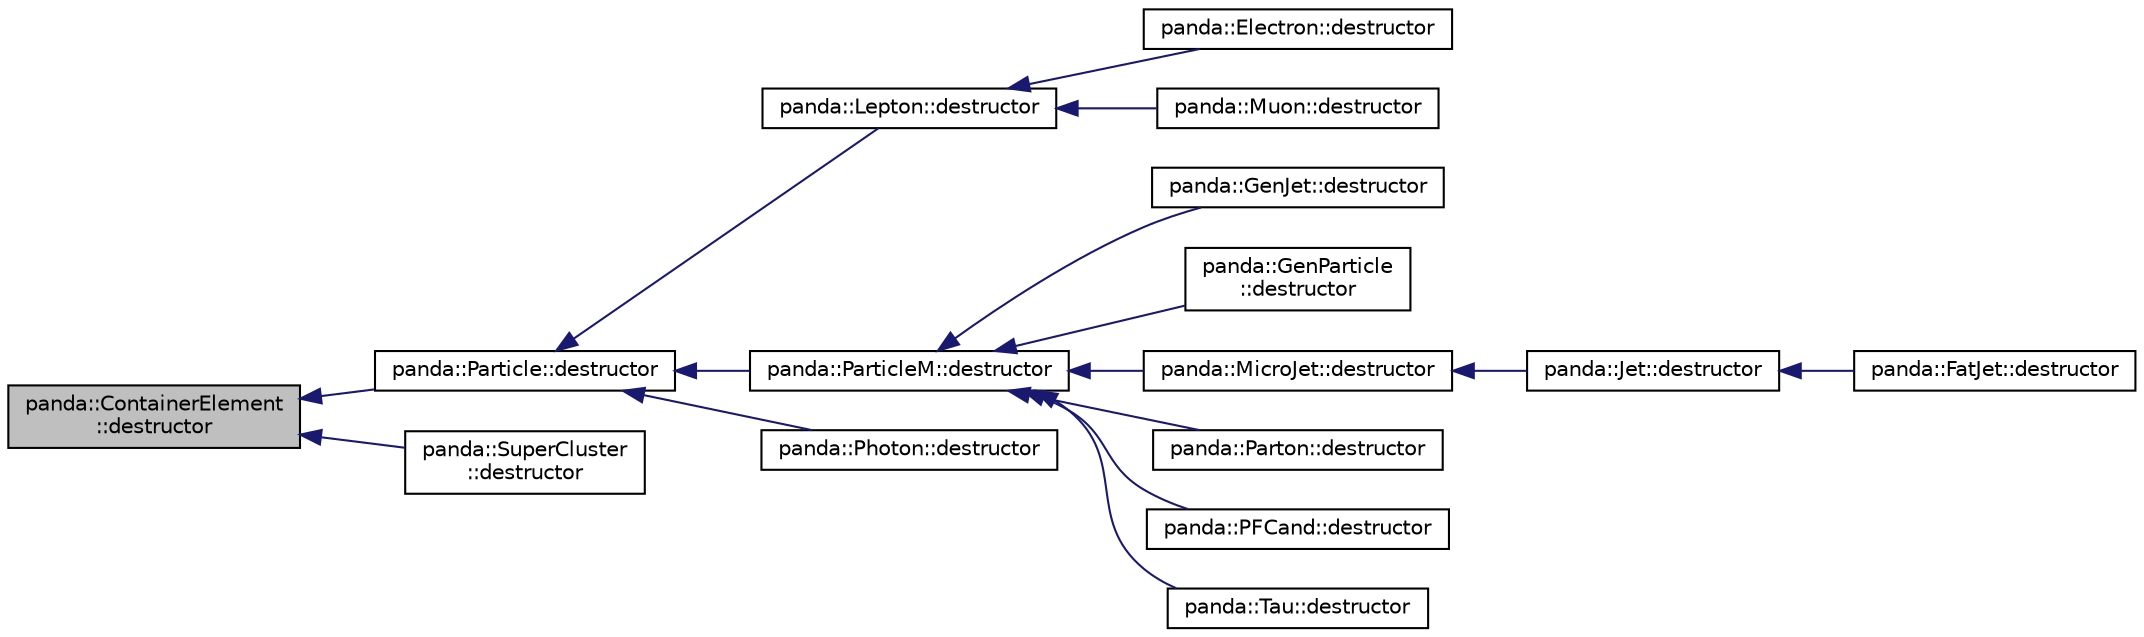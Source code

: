 digraph "panda::ContainerElement::destructor"
{
 // INTERACTIVE_SVG=YES
  edge [fontname="Helvetica",fontsize="10",labelfontname="Helvetica",labelfontsize="10"];
  node [fontname="Helvetica",fontsize="10",shape=record];
  rankdir="LR";
  Node1 [label="panda::ContainerElement\l::destructor",height=0.2,width=0.4,color="black", fillcolor="grey75", style="filled" fontcolor="black"];
  Node1 -> Node2 [dir="back",color="midnightblue",fontsize="10",style="solid"];
  Node2 [label="panda::Particle::destructor",height=0.2,width=0.4,color="black", fillcolor="white", style="filled",URL="$classpanda_1_1Particle.html#ad1a5f606b804ac2ec5d7e391aba6bda6",tooltip="Destructor implementation. "];
  Node2 -> Node3 [dir="back",color="midnightblue",fontsize="10",style="solid"];
  Node3 [label="panda::Lepton::destructor",height=0.2,width=0.4,color="black", fillcolor="white", style="filled",URL="$classpanda_1_1Lepton.html#af8bb4d531bdddbf51f479f7eb0dae175",tooltip="Destructor implementation. "];
  Node3 -> Node4 [dir="back",color="midnightblue",fontsize="10",style="solid"];
  Node4 [label="panda::Electron::destructor",height=0.2,width=0.4,color="black", fillcolor="white", style="filled",URL="$classpanda_1_1Electron.html#a9e9a34d904d5cc02ab895e73cdaf6d7f",tooltip="Destructor implementation. "];
  Node3 -> Node5 [dir="back",color="midnightblue",fontsize="10",style="solid"];
  Node5 [label="panda::Muon::destructor",height=0.2,width=0.4,color="black", fillcolor="white", style="filled",URL="$classpanda_1_1Muon.html#aa982002bedb53cacab127270c53e54e8",tooltip="Destructor implementation. "];
  Node2 -> Node6 [dir="back",color="midnightblue",fontsize="10",style="solid"];
  Node6 [label="panda::ParticleM::destructor",height=0.2,width=0.4,color="black", fillcolor="white", style="filled",URL="$classpanda_1_1ParticleM.html#abef15d28e6e33ee92c0b318bd41af2ca",tooltip="Destructor implementation. "];
  Node6 -> Node7 [dir="back",color="midnightblue",fontsize="10",style="solid"];
  Node7 [label="panda::GenJet::destructor",height=0.2,width=0.4,color="black", fillcolor="white", style="filled",URL="$classpanda_1_1GenJet.html#a4a10379464d97681df56ba78c59d9ec9",tooltip="Destructor implementation. "];
  Node6 -> Node8 [dir="back",color="midnightblue",fontsize="10",style="solid"];
  Node8 [label="panda::GenParticle\l::destructor",height=0.2,width=0.4,color="black", fillcolor="white", style="filled",URL="$classpanda_1_1GenParticle.html#a3741159cb9918fc4a7bf714995d72469",tooltip="Destructor implementation. "];
  Node6 -> Node9 [dir="back",color="midnightblue",fontsize="10",style="solid"];
  Node9 [label="panda::MicroJet::destructor",height=0.2,width=0.4,color="black", fillcolor="white", style="filled",URL="$classpanda_1_1MicroJet.html#a89f2dbacfc1c34c4f34185ea305f8797",tooltip="Destructor implementation. "];
  Node9 -> Node10 [dir="back",color="midnightblue",fontsize="10",style="solid"];
  Node10 [label="panda::Jet::destructor",height=0.2,width=0.4,color="black", fillcolor="white", style="filled",URL="$classpanda_1_1Jet.html#adbd430a93e346588348e1eebaa90c42a",tooltip="Destructor implementation. "];
  Node10 -> Node11 [dir="back",color="midnightblue",fontsize="10",style="solid"];
  Node11 [label="panda::FatJet::destructor",height=0.2,width=0.4,color="black", fillcolor="white", style="filled",URL="$classpanda_1_1FatJet.html#a421049d4b4315facb5bda39746f1a38b",tooltip="Destructor implementation. "];
  Node6 -> Node12 [dir="back",color="midnightblue",fontsize="10",style="solid"];
  Node12 [label="panda::Parton::destructor",height=0.2,width=0.4,color="black", fillcolor="white", style="filled",URL="$classpanda_1_1Parton.html#a54783d8795081067290078d39305e21c",tooltip="Destructor implementation. "];
  Node6 -> Node13 [dir="back",color="midnightblue",fontsize="10",style="solid"];
  Node13 [label="panda::PFCand::destructor",height=0.2,width=0.4,color="black", fillcolor="white", style="filled",URL="$classpanda_1_1PFCand.html#a30a87718470988f020ce75d7e990868b",tooltip="Destructor implementation. "];
  Node6 -> Node14 [dir="back",color="midnightblue",fontsize="10",style="solid"];
  Node14 [label="panda::Tau::destructor",height=0.2,width=0.4,color="black", fillcolor="white", style="filled",URL="$classpanda_1_1Tau.html#a7caf1a64e1c468e27a6a88c34ab97457",tooltip="Destructor implementation. "];
  Node2 -> Node15 [dir="back",color="midnightblue",fontsize="10",style="solid"];
  Node15 [label="panda::Photon::destructor",height=0.2,width=0.4,color="black", fillcolor="white", style="filled",URL="$classpanda_1_1Photon.html#a03611f9014bd137d9aa651ac938575c7",tooltip="Destructor implementation. "];
  Node1 -> Node16 [dir="back",color="midnightblue",fontsize="10",style="solid"];
  Node16 [label="panda::SuperCluster\l::destructor",height=0.2,width=0.4,color="black", fillcolor="white", style="filled",URL="$classpanda_1_1SuperCluster.html#aaa4fb78fe99ff655b1a25f0e1081f2ac",tooltip="Destructor implementation. "];
}
